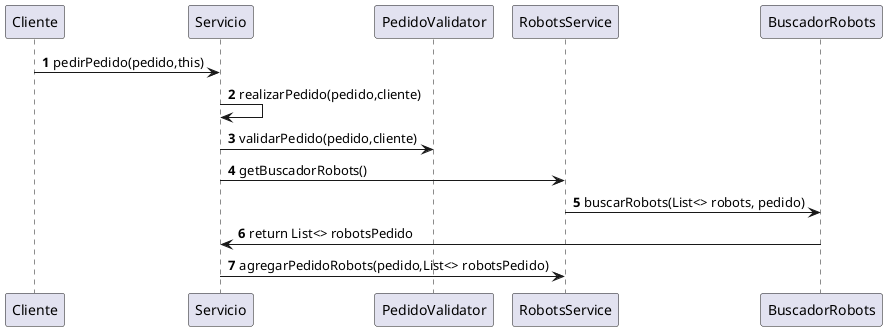 @startuml
'https://plantuml.com/sequence-diagram

autonumber

Cliente -> Servicio: pedirPedido(pedido,this)
Servicio-> Servicio: realizarPedido(pedido,cliente)
Servicio-> PedidoValidator: validarPedido(pedido,cliente)
Servicio-> RobotsService: getBuscadorRobots()
RobotsService -> BuscadorRobots: buscarRobots(List<> robots, pedido)
BuscadorRobots -> Servicio: return List<> robotsPedido
Servicio -> RobotsService: agregarPedidoRobots(pedido,List<> robotsPedido)



@enduml